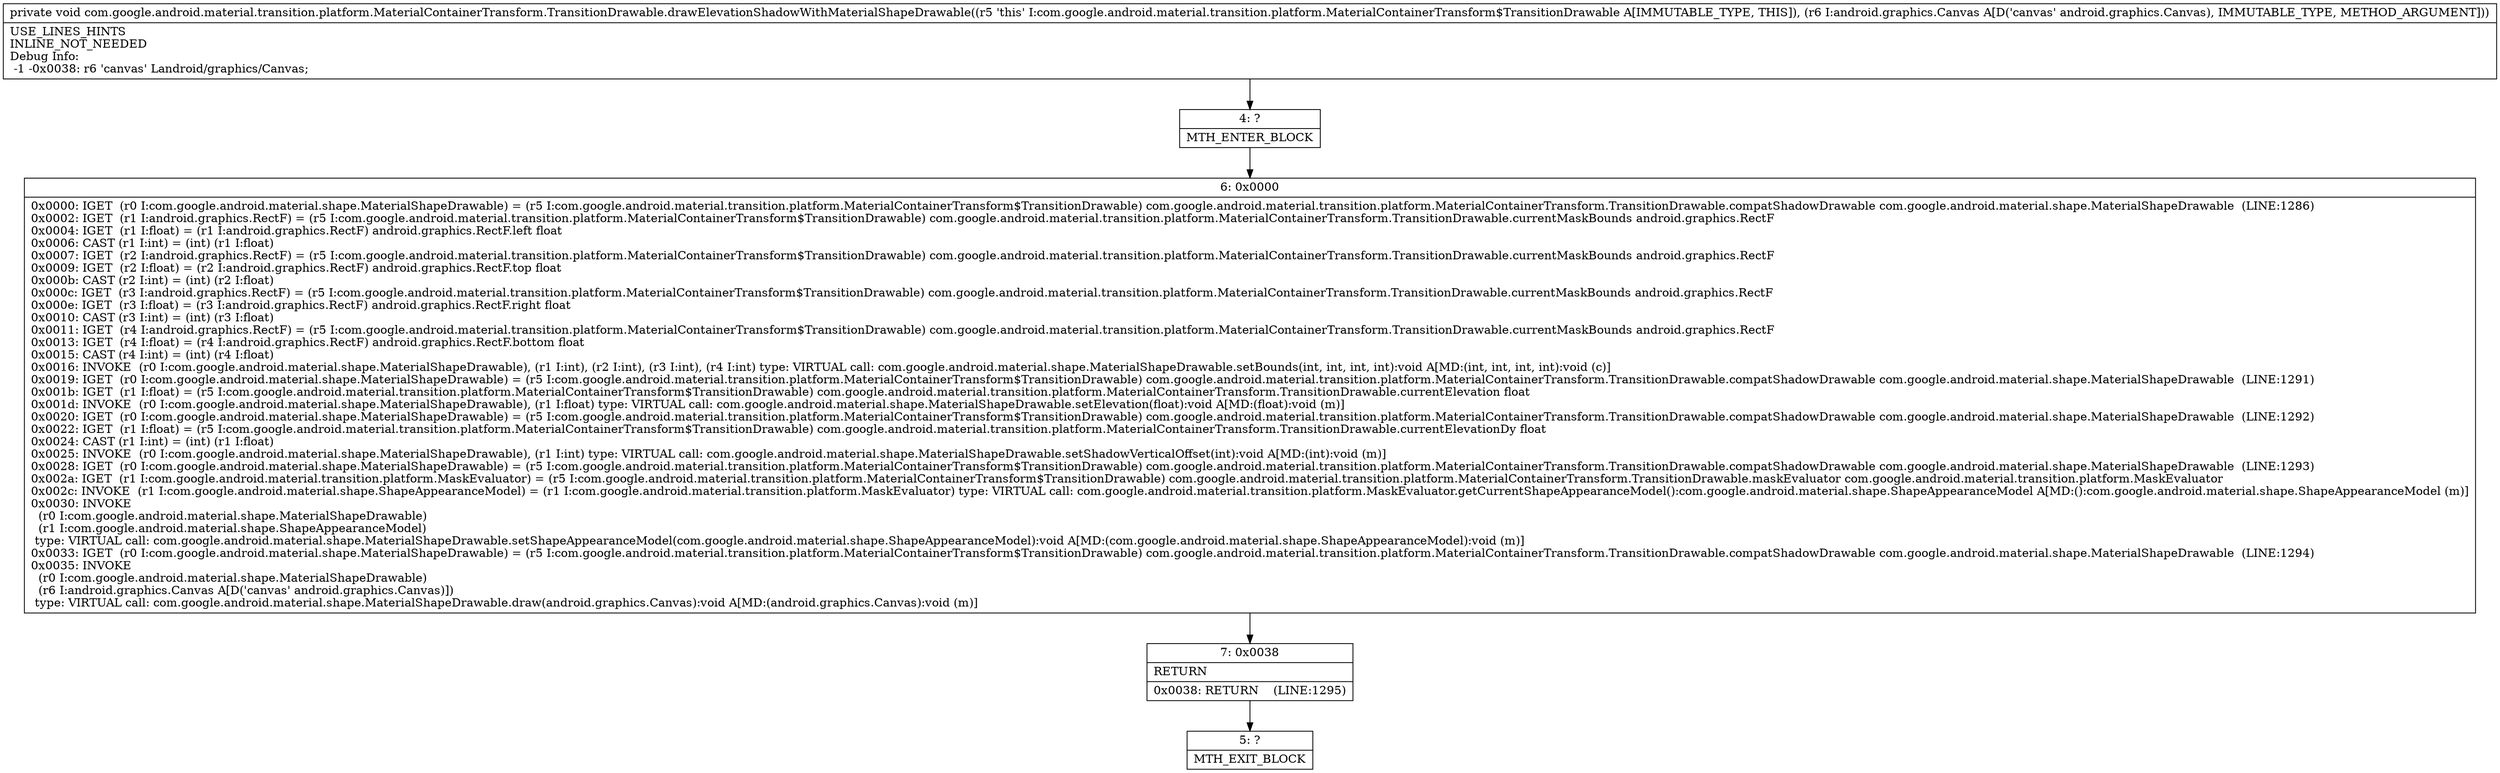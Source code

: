 digraph "CFG forcom.google.android.material.transition.platform.MaterialContainerTransform.TransitionDrawable.drawElevationShadowWithMaterialShapeDrawable(Landroid\/graphics\/Canvas;)V" {
Node_4 [shape=record,label="{4\:\ ?|MTH_ENTER_BLOCK\l}"];
Node_6 [shape=record,label="{6\:\ 0x0000|0x0000: IGET  (r0 I:com.google.android.material.shape.MaterialShapeDrawable) = (r5 I:com.google.android.material.transition.platform.MaterialContainerTransform$TransitionDrawable) com.google.android.material.transition.platform.MaterialContainerTransform.TransitionDrawable.compatShadowDrawable com.google.android.material.shape.MaterialShapeDrawable  (LINE:1286)\l0x0002: IGET  (r1 I:android.graphics.RectF) = (r5 I:com.google.android.material.transition.platform.MaterialContainerTransform$TransitionDrawable) com.google.android.material.transition.platform.MaterialContainerTransform.TransitionDrawable.currentMaskBounds android.graphics.RectF \l0x0004: IGET  (r1 I:float) = (r1 I:android.graphics.RectF) android.graphics.RectF.left float \l0x0006: CAST (r1 I:int) = (int) (r1 I:float) \l0x0007: IGET  (r2 I:android.graphics.RectF) = (r5 I:com.google.android.material.transition.platform.MaterialContainerTransform$TransitionDrawable) com.google.android.material.transition.platform.MaterialContainerTransform.TransitionDrawable.currentMaskBounds android.graphics.RectF \l0x0009: IGET  (r2 I:float) = (r2 I:android.graphics.RectF) android.graphics.RectF.top float \l0x000b: CAST (r2 I:int) = (int) (r2 I:float) \l0x000c: IGET  (r3 I:android.graphics.RectF) = (r5 I:com.google.android.material.transition.platform.MaterialContainerTransform$TransitionDrawable) com.google.android.material.transition.platform.MaterialContainerTransform.TransitionDrawable.currentMaskBounds android.graphics.RectF \l0x000e: IGET  (r3 I:float) = (r3 I:android.graphics.RectF) android.graphics.RectF.right float \l0x0010: CAST (r3 I:int) = (int) (r3 I:float) \l0x0011: IGET  (r4 I:android.graphics.RectF) = (r5 I:com.google.android.material.transition.platform.MaterialContainerTransform$TransitionDrawable) com.google.android.material.transition.platform.MaterialContainerTransform.TransitionDrawable.currentMaskBounds android.graphics.RectF \l0x0013: IGET  (r4 I:float) = (r4 I:android.graphics.RectF) android.graphics.RectF.bottom float \l0x0015: CAST (r4 I:int) = (int) (r4 I:float) \l0x0016: INVOKE  (r0 I:com.google.android.material.shape.MaterialShapeDrawable), (r1 I:int), (r2 I:int), (r3 I:int), (r4 I:int) type: VIRTUAL call: com.google.android.material.shape.MaterialShapeDrawable.setBounds(int, int, int, int):void A[MD:(int, int, int, int):void (c)]\l0x0019: IGET  (r0 I:com.google.android.material.shape.MaterialShapeDrawable) = (r5 I:com.google.android.material.transition.platform.MaterialContainerTransform$TransitionDrawable) com.google.android.material.transition.platform.MaterialContainerTransform.TransitionDrawable.compatShadowDrawable com.google.android.material.shape.MaterialShapeDrawable  (LINE:1291)\l0x001b: IGET  (r1 I:float) = (r5 I:com.google.android.material.transition.platform.MaterialContainerTransform$TransitionDrawable) com.google.android.material.transition.platform.MaterialContainerTransform.TransitionDrawable.currentElevation float \l0x001d: INVOKE  (r0 I:com.google.android.material.shape.MaterialShapeDrawable), (r1 I:float) type: VIRTUAL call: com.google.android.material.shape.MaterialShapeDrawable.setElevation(float):void A[MD:(float):void (m)]\l0x0020: IGET  (r0 I:com.google.android.material.shape.MaterialShapeDrawable) = (r5 I:com.google.android.material.transition.platform.MaterialContainerTransform$TransitionDrawable) com.google.android.material.transition.platform.MaterialContainerTransform.TransitionDrawable.compatShadowDrawable com.google.android.material.shape.MaterialShapeDrawable  (LINE:1292)\l0x0022: IGET  (r1 I:float) = (r5 I:com.google.android.material.transition.platform.MaterialContainerTransform$TransitionDrawable) com.google.android.material.transition.platform.MaterialContainerTransform.TransitionDrawable.currentElevationDy float \l0x0024: CAST (r1 I:int) = (int) (r1 I:float) \l0x0025: INVOKE  (r0 I:com.google.android.material.shape.MaterialShapeDrawable), (r1 I:int) type: VIRTUAL call: com.google.android.material.shape.MaterialShapeDrawable.setShadowVerticalOffset(int):void A[MD:(int):void (m)]\l0x0028: IGET  (r0 I:com.google.android.material.shape.MaterialShapeDrawable) = (r5 I:com.google.android.material.transition.platform.MaterialContainerTransform$TransitionDrawable) com.google.android.material.transition.platform.MaterialContainerTransform.TransitionDrawable.compatShadowDrawable com.google.android.material.shape.MaterialShapeDrawable  (LINE:1293)\l0x002a: IGET  (r1 I:com.google.android.material.transition.platform.MaskEvaluator) = (r5 I:com.google.android.material.transition.platform.MaterialContainerTransform$TransitionDrawable) com.google.android.material.transition.platform.MaterialContainerTransform.TransitionDrawable.maskEvaluator com.google.android.material.transition.platform.MaskEvaluator \l0x002c: INVOKE  (r1 I:com.google.android.material.shape.ShapeAppearanceModel) = (r1 I:com.google.android.material.transition.platform.MaskEvaluator) type: VIRTUAL call: com.google.android.material.transition.platform.MaskEvaluator.getCurrentShapeAppearanceModel():com.google.android.material.shape.ShapeAppearanceModel A[MD:():com.google.android.material.shape.ShapeAppearanceModel (m)]\l0x0030: INVOKE  \l  (r0 I:com.google.android.material.shape.MaterialShapeDrawable)\l  (r1 I:com.google.android.material.shape.ShapeAppearanceModel)\l type: VIRTUAL call: com.google.android.material.shape.MaterialShapeDrawable.setShapeAppearanceModel(com.google.android.material.shape.ShapeAppearanceModel):void A[MD:(com.google.android.material.shape.ShapeAppearanceModel):void (m)]\l0x0033: IGET  (r0 I:com.google.android.material.shape.MaterialShapeDrawable) = (r5 I:com.google.android.material.transition.platform.MaterialContainerTransform$TransitionDrawable) com.google.android.material.transition.platform.MaterialContainerTransform.TransitionDrawable.compatShadowDrawable com.google.android.material.shape.MaterialShapeDrawable  (LINE:1294)\l0x0035: INVOKE  \l  (r0 I:com.google.android.material.shape.MaterialShapeDrawable)\l  (r6 I:android.graphics.Canvas A[D('canvas' android.graphics.Canvas)])\l type: VIRTUAL call: com.google.android.material.shape.MaterialShapeDrawable.draw(android.graphics.Canvas):void A[MD:(android.graphics.Canvas):void (m)]\l}"];
Node_7 [shape=record,label="{7\:\ 0x0038|RETURN\l|0x0038: RETURN    (LINE:1295)\l}"];
Node_5 [shape=record,label="{5\:\ ?|MTH_EXIT_BLOCK\l}"];
MethodNode[shape=record,label="{private void com.google.android.material.transition.platform.MaterialContainerTransform.TransitionDrawable.drawElevationShadowWithMaterialShapeDrawable((r5 'this' I:com.google.android.material.transition.platform.MaterialContainerTransform$TransitionDrawable A[IMMUTABLE_TYPE, THIS]), (r6 I:android.graphics.Canvas A[D('canvas' android.graphics.Canvas), IMMUTABLE_TYPE, METHOD_ARGUMENT]))  | USE_LINES_HINTS\lINLINE_NOT_NEEDED\lDebug Info:\l  \-1 \-0x0038: r6 'canvas' Landroid\/graphics\/Canvas;\l}"];
MethodNode -> Node_4;Node_4 -> Node_6;
Node_6 -> Node_7;
Node_7 -> Node_5;
}

